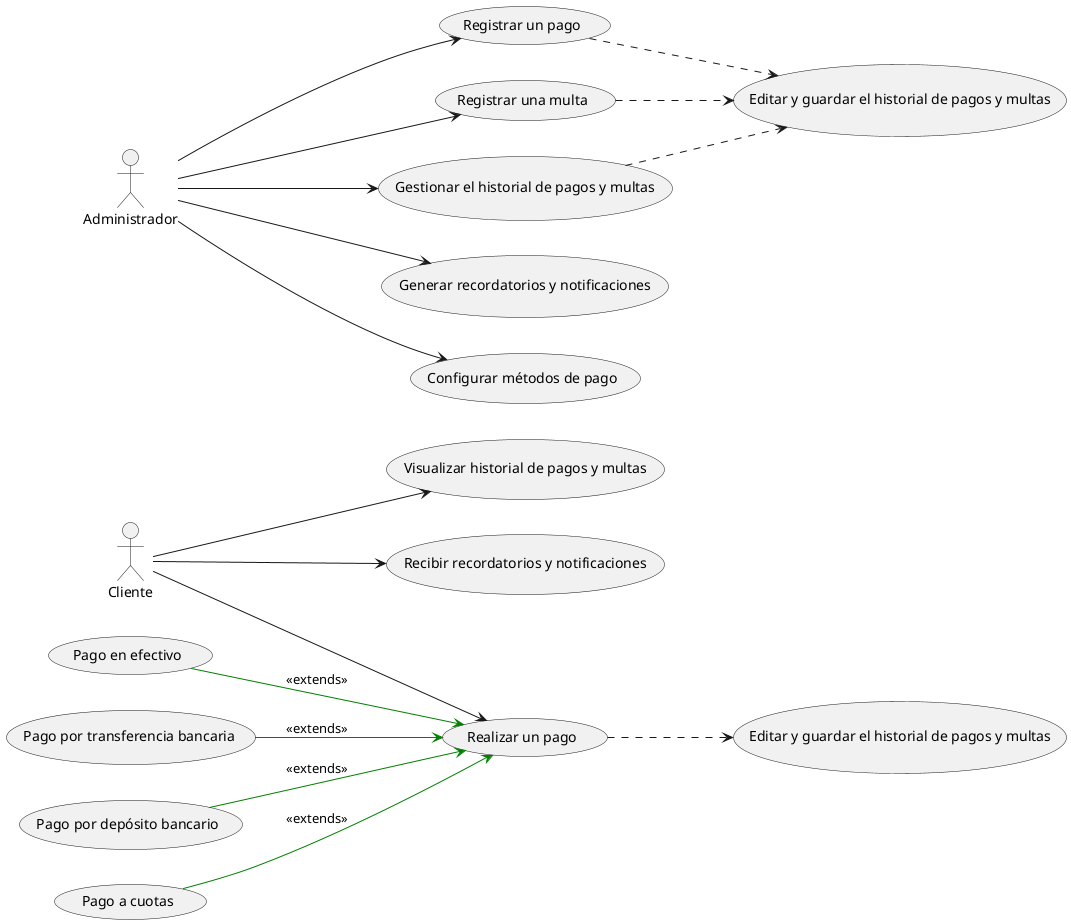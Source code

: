 @startuml
left to right direction
actor Cliente as C
Actor Administrador as A


usecase "Realizar un pago" as UC1
usecase "Editar y guardar el historial de pagos y multas" as guardar
usecase "Pago en efectivo" as UC1_1
usecase "Pago por transferencia bancaria" as UC1_2
usecase "Pago por depósito bancario" as UC1_3
usecase "Pago a cuotas" as UC1_4
usecase "Realizar un pago" as UC1
usecase "Visualizar historial de pagos y multas" as UC2
usecase "Recibir recordatorios y notificaciones" as UC3


usecase "Registrar un pago" as UC4
usecase "Registrar una multa" as UC5
usecase "Gestionar el historial de pagos y multas" as UC6
usecase "Editar y guardar el historial de pagos y multas" as UC6_1
usecase "Generar recordatorios y notificaciones" as UC7
usecase "Configurar métodos de pago" as UC8



C --> UC1
UC1 ..> guardar
UC1_1 -[#green]-> UC1 : <<extends>>
UC1_2 -[#green]-> UC1 : <<extends>>
UC1_3 -[#green]-> UC1 : <<extends>>
UC1_4 -[#green]-> UC1 : <<extends>>


C --> UC2
C --> UC3

A --> UC4
UC4 ..> UC6_1
A --> UC5
UC5 ..> UC6_1
A --> UC6
UC6 ..> UC6_1
A --> UC7
A --> UC8
@enduml
